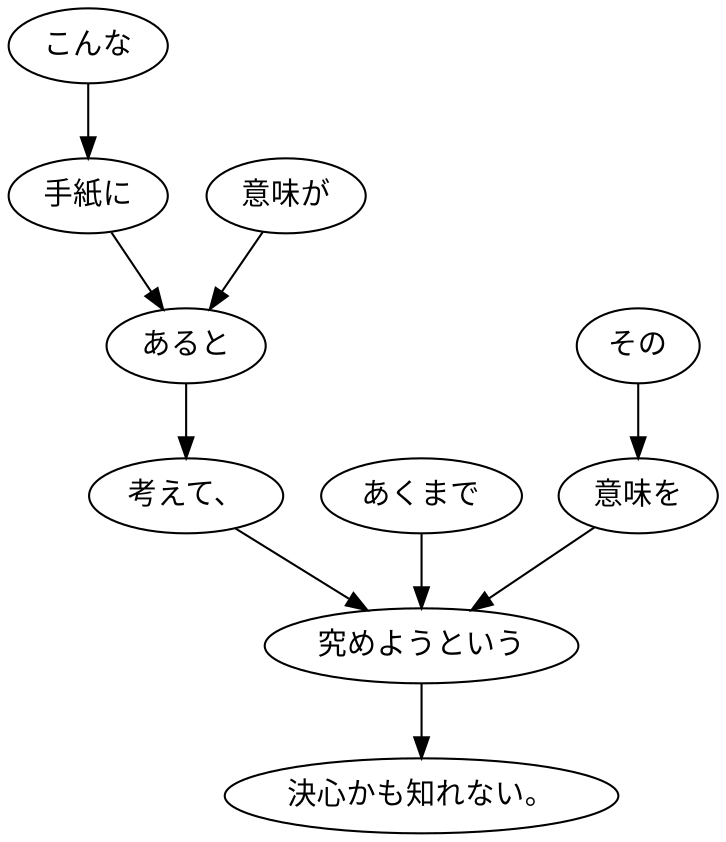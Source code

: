 digraph graph5821 {
	node0 [label="こんな"];
	node1 [label="手紙に"];
	node2 [label="意味が"];
	node3 [label="あると"];
	node4 [label="考えて、"];
	node5 [label="あくまで"];
	node6 [label="その"];
	node7 [label="意味を"];
	node8 [label="究めようという"];
	node9 [label="決心かも知れない。"];
	node0 -> node1;
	node1 -> node3;
	node2 -> node3;
	node3 -> node4;
	node4 -> node8;
	node5 -> node8;
	node6 -> node7;
	node7 -> node8;
	node8 -> node9;
}
